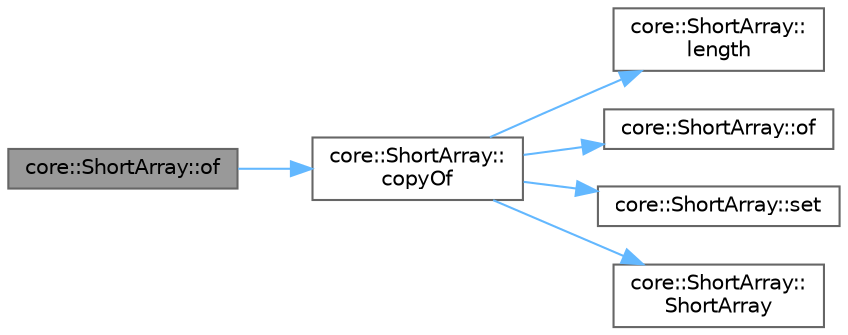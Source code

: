 digraph "core::ShortArray::of"
{
 // INTERACTIVE_SVG=YES
 // LATEX_PDF_SIZE
  bgcolor="transparent";
  edge [fontname=Helvetica,fontsize=10,labelfontname=Helvetica,labelfontsize=10];
  node [fontname=Helvetica,fontsize=10,shape=box,height=0.2,width=0.4];
  rankdir="LR";
  Node1 [id="Node000001",label="core::ShortArray::of",height=0.2,width=0.4,color="gray40", fillcolor="grey60", style="filled", fontcolor="black",tooltip="Obtain newly created ShortArray instance with given shorts values or code points."];
  Node1 -> Node2 [id="edge1_Node000001_Node000002",color="steelblue1",style="solid",tooltip=" "];
  Node2 [id="Node000002",label="core::ShortArray::\lcopyOf",height=0.2,width=0.4,color="grey40", fillcolor="white", style="filled",URL="$d7/d12/a00911.html#a581779363d14acbe973cd1923126a57e",tooltip="Obtain newly created ShortArray instance with primitive short array, such as int8_t[],..."];
  Node2 -> Node3 [id="edge2_Node000002_Node000003",color="steelblue1",style="solid",tooltip=" "];
  Node3 [id="Node000003",label="core::ShortArray::\llength",height=0.2,width=0.4,color="grey40", fillcolor="white", style="filled",URL="$d7/d12/a00911.html#a55cd5bdbbcbe105d8f8e3fdcf7a5390b",tooltip="Return the number of values on this array."];
  Node2 -> Node4 [id="edge3_Node000002_Node000004",color="steelblue1",style="solid",tooltip=" "];
  Node4 [id="Node000004",label="core::ShortArray::of",height=0.2,width=0.4,color="grey40", fillcolor="white", style="filled",URL="$d7/d12/a00911.html#a4787c6499dcf5f2201185d20e8addd3c",tooltip="Obtains newly created empty array."];
  Node2 -> Node5 [id="edge4_Node000002_Node000005",color="steelblue1",style="solid",tooltip=" "];
  Node5 [id="Node000005",label="core::ShortArray::set",height=0.2,width=0.4,color="grey40", fillcolor="white", style="filled",URL="$d7/d12/a00911.html#acb13ddb913bb39c6376f30ce8bd5db4c",tooltip="Set value of element at specified index with specified new value."];
  Node2 -> Node6 [id="edge5_Node000002_Node000006",color="steelblue1",style="solid",tooltip=" "];
  Node6 [id="Node000006",label="core::ShortArray::\lShortArray",height=0.2,width=0.4,color="grey40", fillcolor="white", style="filled",URL="$d7/d12/a00911.html#a8f1e2b59cf7879870fb10605c480246f",tooltip="Construct new ShortArray instance able to contains the given number of values."];
}
